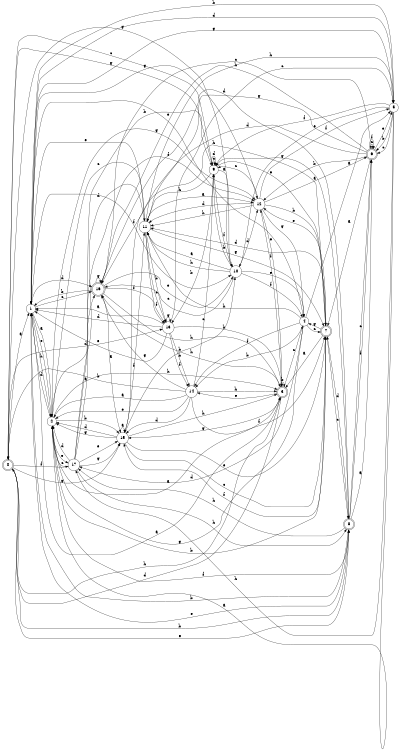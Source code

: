 digraph n15_5 {
__start0 [label="" shape="none"];

rankdir=LR;
size="8,5";

s0 [style="rounded,filled", color="black", fillcolor="white" shape="doublecircle", label="0"];
s1 [style="filled", color="black", fillcolor="white" shape="circle", label="1"];
s2 [style="filled", color="black", fillcolor="white" shape="circle", label="2"];
s3 [style="rounded,filled", color="black", fillcolor="white" shape="doublecircle", label="3"];
s4 [style="filled", color="black", fillcolor="white" shape="circle", label="4"];
s5 [style="filled", color="black", fillcolor="white" shape="circle", label="5"];
s6 [style="rounded,filled", color="black", fillcolor="white" shape="doublecircle", label="6"];
s7 [style="rounded,filled", color="black", fillcolor="white" shape="doublecircle", label="7"];
s8 [style="rounded,filled", color="black", fillcolor="white" shape="doublecircle", label="8"];
s9 [style="filled", color="black", fillcolor="white" shape="circle", label="9"];
s10 [style="filled", color="black", fillcolor="white" shape="circle", label="10"];
s11 [style="filled", color="black", fillcolor="white" shape="circle", label="11"];
s12 [style="filled", color="black", fillcolor="white" shape="circle", label="12"];
s13 [style="filled", color="black", fillcolor="white" shape="circle", label="13"];
s14 [style="filled", color="black", fillcolor="white" shape="circle", label="14"];
s15 [style="filled", color="black", fillcolor="white" shape="circle", label="15"];
s16 [style="rounded,filled", color="black", fillcolor="white" shape="doublecircle", label="16"];
s17 [style="filled", color="black", fillcolor="white" shape="circle", label="17"];
s0 -> s1 [label="a"];
s0 -> s8 [label="b"];
s0 -> s9 [label="c"];
s0 -> s13 [label="d"];
s0 -> s8 [label="e"];
s0 -> s17 [label="f"];
s0 -> s15 [label="g"];
s0 -> s3 [label="h"];
s1 -> s2 [label="a"];
s1 -> s5 [label="b"];
s1 -> s16 [label="c"];
s1 -> s16 [label="d"];
s1 -> s2 [label="e"];
s1 -> s10 [label="f"];
s1 -> s12 [label="g"];
s1 -> s2 [label="h"];
s2 -> s3 [label="a"];
s2 -> s15 [label="b"];
s2 -> s11 [label="c"];
s2 -> s1 [label="d"];
s2 -> s17 [label="e"];
s2 -> s8 [label="f"];
s2 -> s12 [label="g"];
s2 -> s3 [label="h"];
s3 -> s1 [label="a"];
s3 -> s3 [label="b"];
s3 -> s4 [label="c"];
s3 -> s0 [label="d"];
s3 -> s14 [label="e"];
s3 -> s12 [label="f"];
s3 -> s15 [label="g"];
s3 -> s16 [label="h"];
s4 -> s5 [label="a"];
s4 -> s14 [label="b"];
s4 -> s7 [label="c"];
s4 -> s17 [label="d"];
s4 -> s1 [label="e"];
s4 -> s14 [label="f"];
s4 -> s2 [label="g"];
s4 -> s11 [label="h"];
s5 -> s2 [label="a"];
s5 -> s6 [label="b"];
s5 -> s6 [label="c"];
s5 -> s1 [label="d"];
s5 -> s10 [label="e"];
s5 -> s9 [label="f"];
s5 -> s1 [label="g"];
s5 -> s17 [label="h"];
s6 -> s7 [label="a"];
s6 -> s12 [label="b"];
s6 -> s6 [label="c"];
s6 -> s15 [label="d"];
s6 -> s5 [label="e"];
s6 -> s6 [label="f"];
s6 -> s11 [label="g"];
s6 -> s16 [label="h"];
s7 -> s3 [label="a"];
s7 -> s2 [label="b"];
s7 -> s8 [label="c"];
s7 -> s11 [label="d"];
s7 -> s12 [label="e"];
s7 -> s15 [label="f"];
s7 -> s4 [label="g"];
s7 -> s16 [label="h"];
s8 -> s6 [label="a"];
s8 -> s1 [label="b"];
s8 -> s6 [label="c"];
s8 -> s7 [label="d"];
s8 -> s1 [label="e"];
s8 -> s6 [label="f"];
s8 -> s9 [label="g"];
s8 -> s17 [label="h"];
s9 -> s10 [label="a"];
s9 -> s13 [label="b"];
s9 -> s9 [label="c"];
s9 -> s9 [label="d"];
s9 -> s7 [label="e"];
s9 -> s10 [label="f"];
s9 -> s0 [label="g"];
s9 -> s11 [label="h"];
s10 -> s11 [label="a"];
s10 -> s9 [label="b"];
s10 -> s16 [label="c"];
s10 -> s12 [label="d"];
s10 -> s4 [label="e"];
s10 -> s4 [label="f"];
s10 -> s0 [label="g"];
s10 -> s11 [label="h"];
s11 -> s12 [label="a"];
s11 -> s13 [label="b"];
s11 -> s13 [label="c"];
s11 -> s2 [label="d"];
s11 -> s1 [label="e"];
s11 -> s13 [label="f"];
s11 -> s7 [label="g"];
s11 -> s5 [label="h"];
s12 -> s6 [label="a"];
s12 -> s7 [label="b"];
s12 -> s9 [label="c"];
s12 -> s11 [label="d"];
s12 -> s3 [label="e"];
s12 -> s5 [label="f"];
s12 -> s4 [label="g"];
s12 -> s11 [label="h"];
s13 -> s1 [label="a"];
s13 -> s14 [label="b"];
s13 -> s5 [label="c"];
s13 -> s1 [label="d"];
s13 -> s1 [label="e"];
s13 -> s14 [label="f"];
s13 -> s13 [label="g"];
s13 -> s3 [label="h"];
s14 -> s2 [label="a"];
s14 -> s0 [label="b"];
s14 -> s9 [label="c"];
s14 -> s15 [label="d"];
s14 -> s2 [label="e"];
s14 -> s7 [label="f"];
s14 -> s16 [label="g"];
s14 -> s3 [label="h"];
s15 -> s15 [label="a"];
s15 -> s10 [label="b"];
s15 -> s7 [label="c"];
s15 -> s2 [label="d"];
s15 -> s7 [label="e"];
s15 -> s11 [label="f"];
s15 -> s2 [label="g"];
s15 -> s3 [label="h"];
s16 -> s15 [label="a"];
s16 -> s1 [label="b"];
s16 -> s6 [label="c"];
s16 -> s8 [label="d"];
s16 -> s10 [label="e"];
s16 -> s13 [label="f"];
s16 -> s16 [label="g"];
s16 -> s3 [label="h"];
s17 -> s16 [label="a"];
s17 -> s9 [label="b"];
s17 -> s2 [label="c"];
s17 -> s2 [label="d"];
s17 -> s15 [label="e"];
s17 -> s12 [label="f"];
s17 -> s15 [label="g"];
s17 -> s8 [label="h"];

}